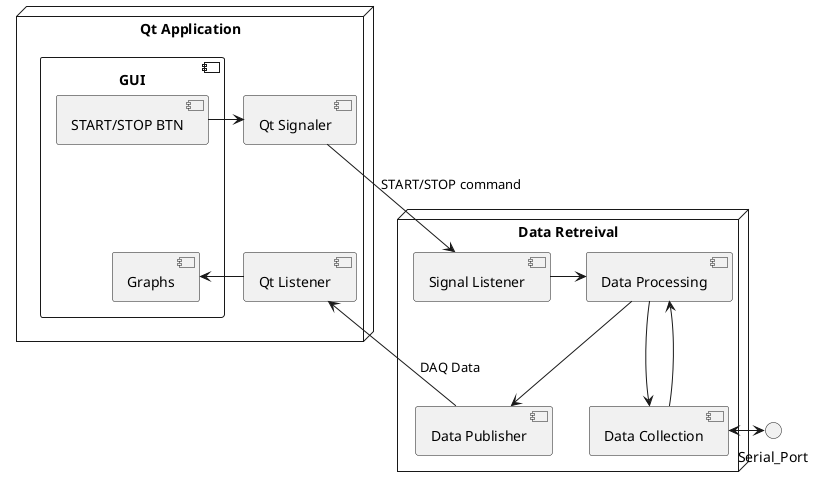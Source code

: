 @startuml


node "Qt Application" {
  component GUI{
    component [Graphs]
    component [START/STOP BTN]
}
  [Qt Listener] -> [Graphs]

  [START/STOP BTN] -> [Qt Signaler]
  
 [Qt Signaler] -[Hidden]-> [Qt Listener]
 [START/STOP BTN] -[Hidden]-> [Graphs]

}

node "Data Retreival" {
  [Data Collection] --> [Data Processing]
  [Data Processing] --> [Data Collection]
  [Data Processing] --> [Data Publisher]
  [Data Publisher] --> [Qt Listener] : "DAQ Data"
  [Qt Signaler] --> [Signal Listener] : "START/STOP command"
  [Signal Listener] -r-> [Data Processing]
  
}

[Data Collection] -> Serial_Port 
Serial_Port -> [Data Collection]



@enduml